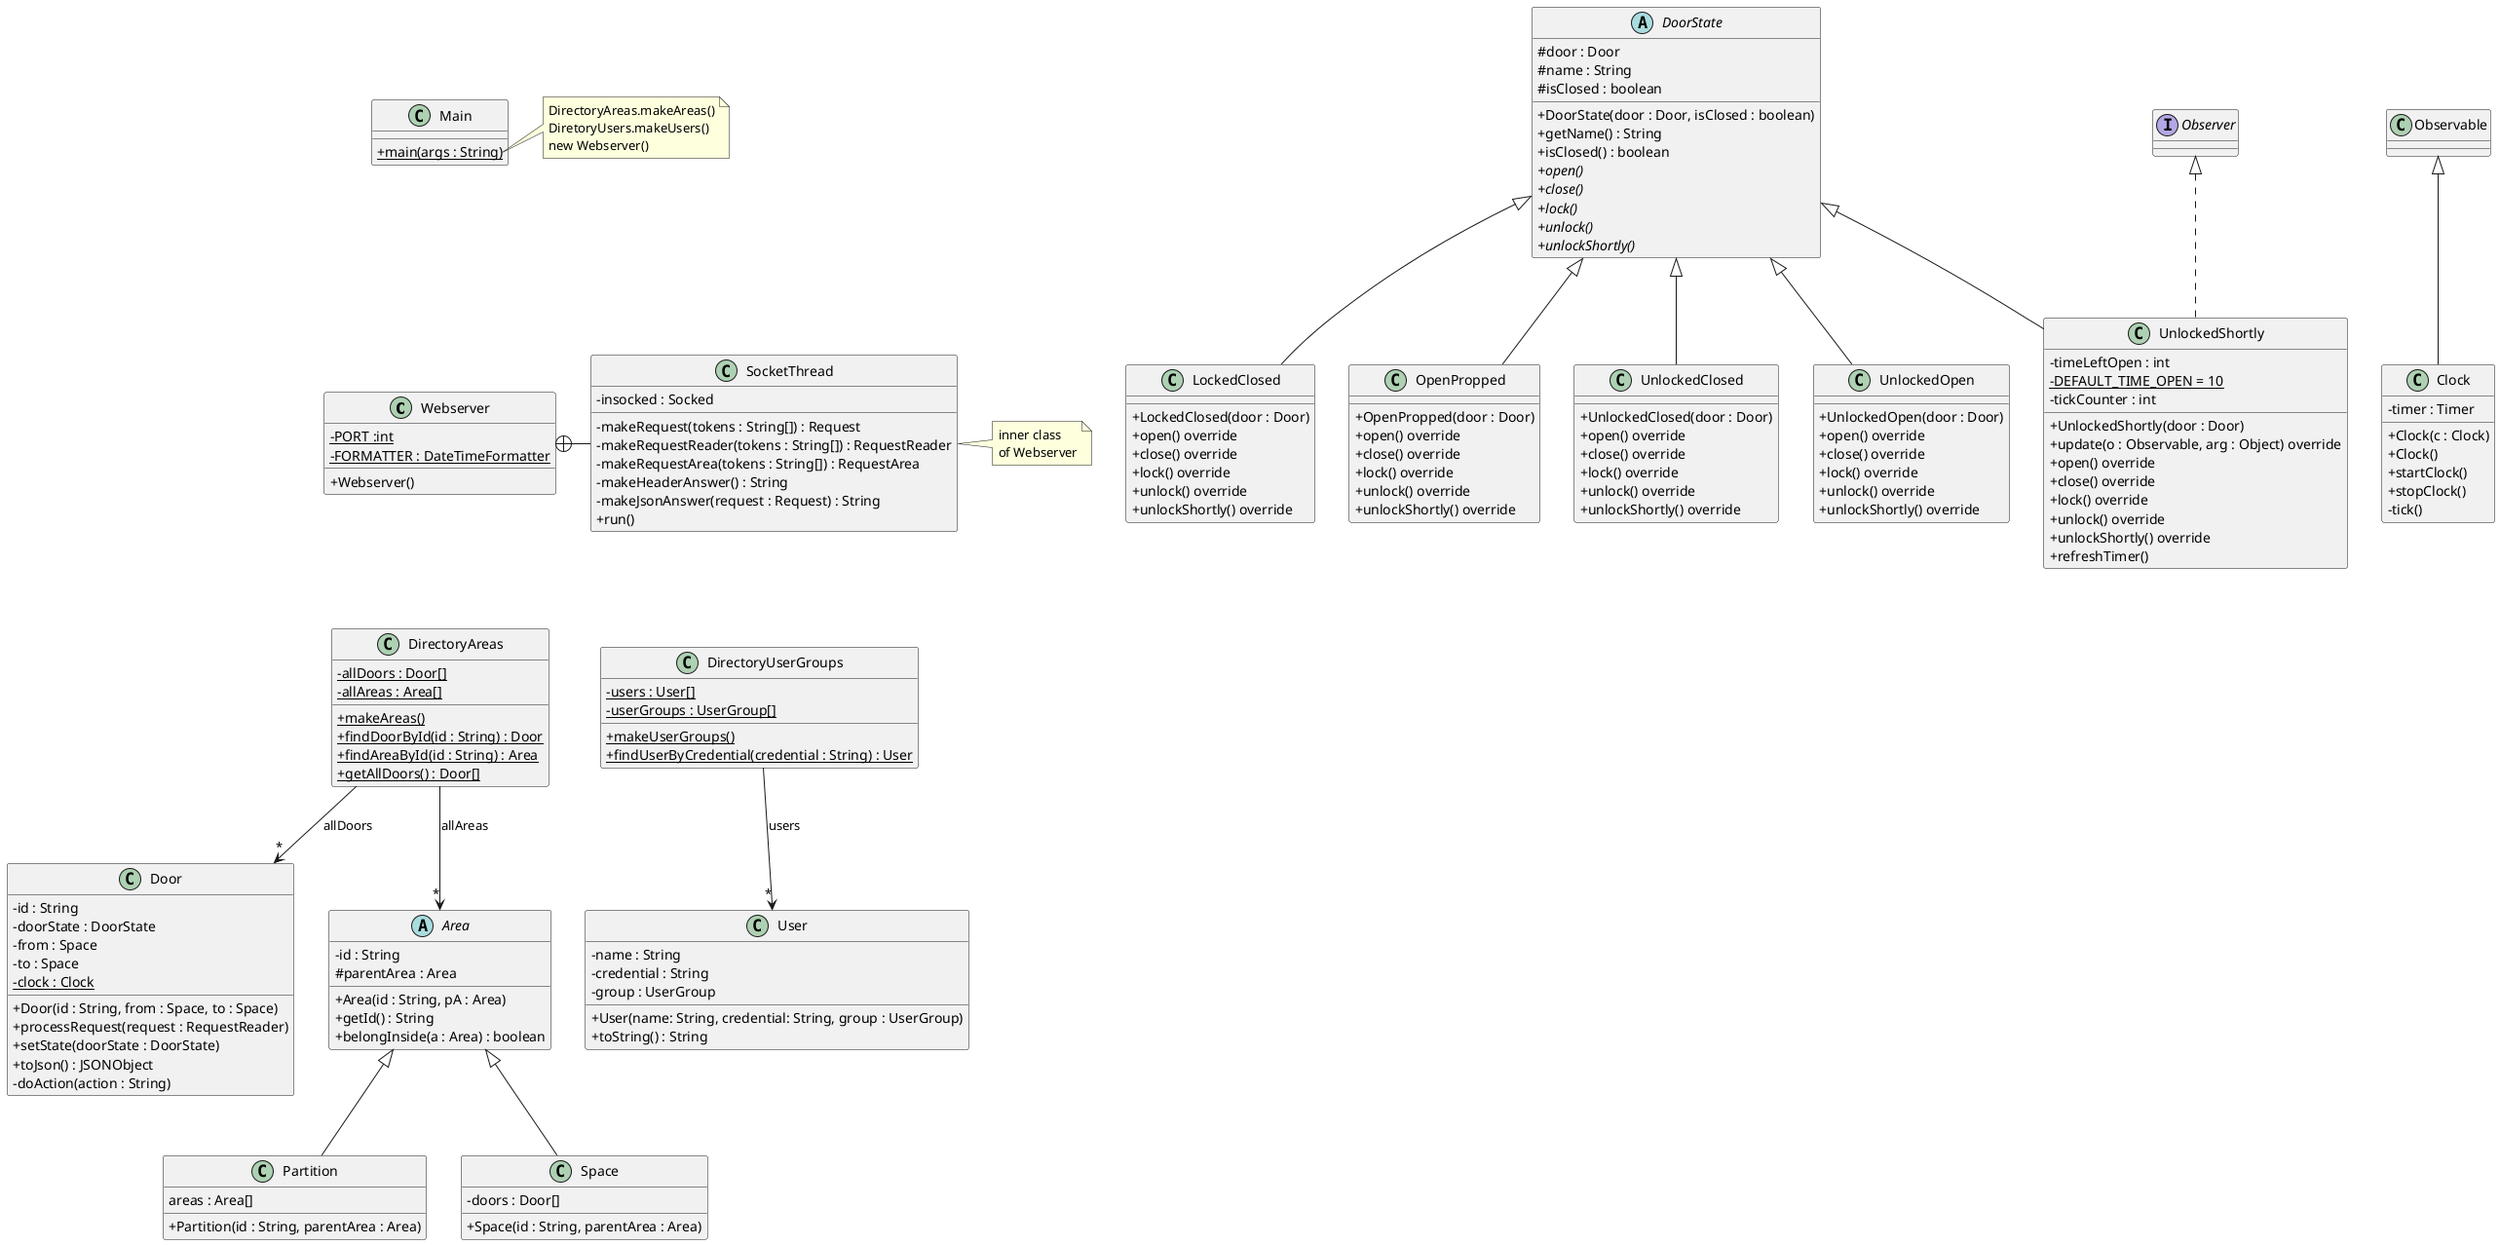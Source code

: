 @startuml
'https://plantuml.com/class-diagram
skinparam classAttributeIconSize 0

class Webserver {
- {static} PORT :int
- {static} FORMATTER : DateTimeFormatter
+ Webserver()
}

class SocketThread {
- insocked : Socked
- makeRequest(tokens : String[]) : Request
- makeRequestReader(tokens : String[]) : RequestReader
- makeRequestArea(tokens : String[]) : RequestArea
- makeHeaderAnswer() : String
- makeJsonAnswer(request : Request) : String
+ run()
}

Webserver +-right- SocketThread

note right of SocketThread
inner class
of Webserver
end note

class DirectoryAreas {
- {static} allDoors : Door[]
- {static} allAreas : Area[]
+ {static} makeAreas()
+ {static} findDoorById(id : String) : Door
+ {static} findAreaById(id : String) : Area
+ {static} getAllDoors() : Door[]
}

DirectoryAreas --> "*" Door : "allDoors"

class DirectoryUserGroups {
- {static} users : User[]
- {static} userGroups : UserGroup[]
+ {static} makeUserGroups()
+ {static} findUserByCredential(credential : String) : User
}

DirectoryUserGroups --> "*" User : "users"

class Door {
- id : String
- doorState : DoorState
- from : Space
- to : Space
- {static} clock : Clock
+ Door(id : String, from : Space, to : Space)
+ processRequest(request : RequestReader)
+ setState(doorState : DoorState)
+ toJson() : JSONObject
'+ toString() : String
'+ isClosed() :boolean
'+ setClosed(b : boolean)
'+ getStateName() : String
'+ getId() : String
'+ setState(ds : DoorState)
'+ getFrom()
'+ getTo()
'+ getClock()
- doAction(action : String)
}

class User {
- name : String
- credential : String
- group : UserGroup
+ User(name: String, credential: String, group : UserGroup)
+ toString() : String
'+ getCredential : String
'+ getUserGroup : UserGroup
}

abstract class Area {
- id : String
# parentArea : Area
+ Area(id : String, pA : Area)
+ getId() : String
+ belongInside(a : Area) : boolean
}

DirectoryAreas --> "*" Area : "allAreas"

class Partition extends Area {
areas : Area[]
+ Partition(id : String, parentArea : Area)
}

class Space extends Area {
- doors : Door[]
+ Space(id : String, parentArea : Area)
}

abstract class DoorState {
# door : Door
# name : String
# isClosed : boolean
+ DoorState(door : Door, isClosed : boolean)
+ getName() : String
+ isClosed() : boolean
+ {abstract} open()
+ {abstract} close()
+ {abstract} lock()
+ {abstract} unlock()
+ {abstract} unlockShortly()
}

class LockedClosed extends DoorState {
+ LockedClosed(door : Door)
+ open() override
+ close() override
+ lock() override
+ unlock() override
+ unlockShortly() override
}

class OpenPropped extends DoorState {
+ OpenPropped(door : Door)
+ open() override
+ close() override
+ lock() override
+ unlock() override
+ unlockShortly() override
}

class UnlockedClosed extends DoorState {
+ UnlockedClosed(door : Door)
+ open() override
+ close() override
+ lock() override
+ unlock() override
+ unlockShortly() override
}

class UnlockedOpen extends DoorState {
+ UnlockedOpen(door : Door)
+ open() override
+ close() override
+ lock() override
+ unlock() override
+ unlockShortly() override
}

class UnlockedShortly extends DoorState implements Observer {
- timeLeftOpen : int
- {static} DEFAULT_TIME_OPEN = 10
- tickCounter : int
+ UnlockedShortly(door : Door)
+ update(o : Observable, arg : Object) override
+ open() override
+ close() override
+ lock() override
+ unlock() override
+ unlockShortly() override
+ refreshTimer()
}

class Main {
+ {static} main(args : String)
}

class Clock extends Observable {
- timer : Timer
+ Clock(c : Clock)
+ Clock()
+ startClock()
+ stopClock()
- tick()
}

note right of Main::main
DirectoryAreas.makeAreas()
DiretoryUsers.makeUsers()
new Webserver()
end note

Main -[hidden]down- Webserver
Webserver -[hidden]down- DirectoryAreas
DirectoryAreas -[hidden]right- DirectoryUserGroups
@enduml
